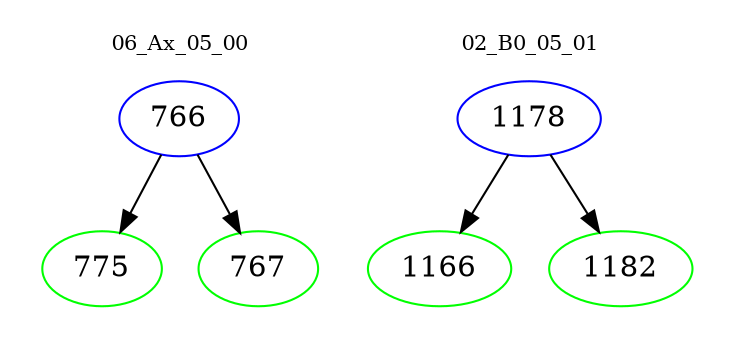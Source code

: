 digraph{
subgraph cluster_0 {
color = white
label = "06_Ax_05_00";
fontsize=10;
T0_766 [label="766", color="blue"]
T0_766 -> T0_775 [color="black"]
T0_775 [label="775", color="green"]
T0_766 -> T0_767 [color="black"]
T0_767 [label="767", color="green"]
}
subgraph cluster_1 {
color = white
label = "02_B0_05_01";
fontsize=10;
T1_1178 [label="1178", color="blue"]
T1_1178 -> T1_1166 [color="black"]
T1_1166 [label="1166", color="green"]
T1_1178 -> T1_1182 [color="black"]
T1_1182 [label="1182", color="green"]
}
}
